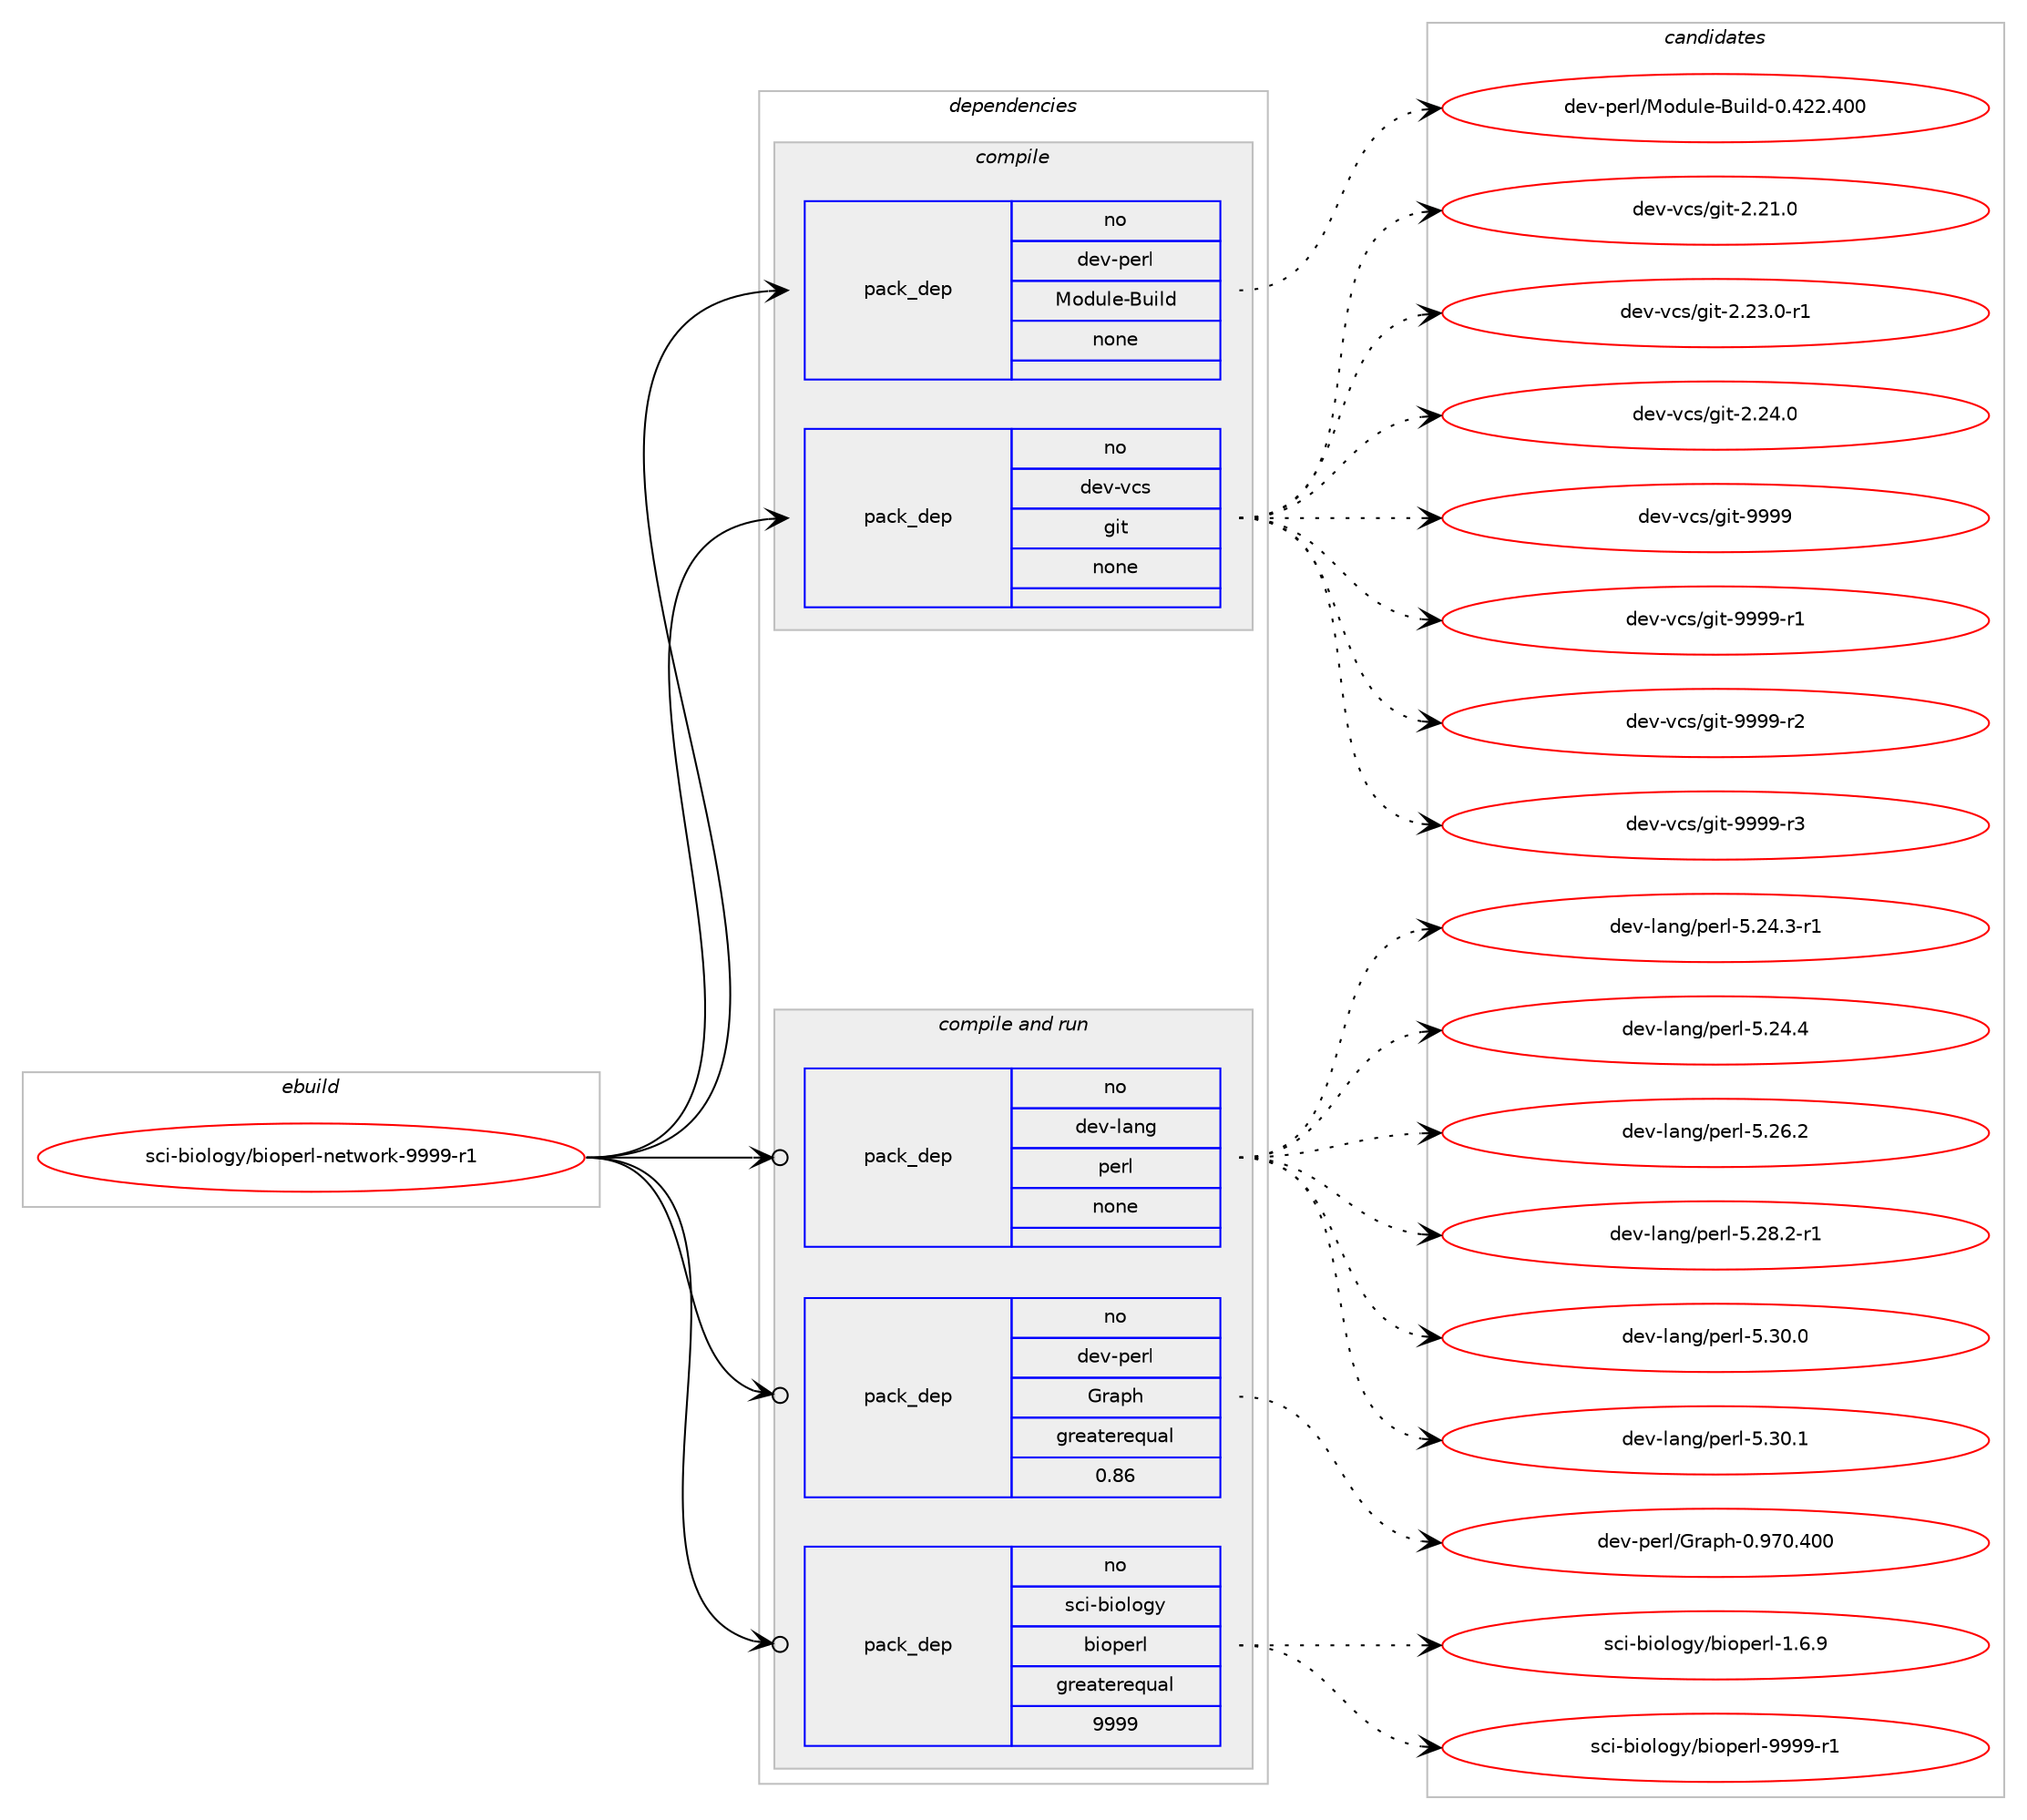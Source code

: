 digraph prolog {

# *************
# Graph options
# *************

newrank=true;
concentrate=true;
compound=true;
graph [rankdir=LR,fontname=Helvetica,fontsize=10,ranksep=1.5];#, ranksep=2.5, nodesep=0.2];
edge  [arrowhead=vee];
node  [fontname=Helvetica,fontsize=10];

# **********
# The ebuild
# **********

subgraph cluster_leftcol {
color=gray;
rank=same;
label=<<i>ebuild</i>>;
id [label="sci-biology/bioperl-network-9999-r1", color=red, width=4, href="../sci-biology/bioperl-network-9999-r1.svg"];
}

# ****************
# The dependencies
# ****************

subgraph cluster_midcol {
color=gray;
label=<<i>dependencies</i>>;
subgraph cluster_compile {
fillcolor="#eeeeee";
style=filled;
label=<<i>compile</i>>;
subgraph pack628195 {
dependency849802 [label=<<TABLE BORDER="0" CELLBORDER="1" CELLSPACING="0" CELLPADDING="4" WIDTH="220"><TR><TD ROWSPAN="6" CELLPADDING="30">pack_dep</TD></TR><TR><TD WIDTH="110">no</TD></TR><TR><TD>dev-perl</TD></TR><TR><TD>Module-Build</TD></TR><TR><TD>none</TD></TR><TR><TD></TD></TR></TABLE>>, shape=none, color=blue];
}
id:e -> dependency849802:w [weight=20,style="solid",arrowhead="vee"];
subgraph pack628196 {
dependency849803 [label=<<TABLE BORDER="0" CELLBORDER="1" CELLSPACING="0" CELLPADDING="4" WIDTH="220"><TR><TD ROWSPAN="6" CELLPADDING="30">pack_dep</TD></TR><TR><TD WIDTH="110">no</TD></TR><TR><TD>dev-vcs</TD></TR><TR><TD>git</TD></TR><TR><TD>none</TD></TR><TR><TD></TD></TR></TABLE>>, shape=none, color=blue];
}
id:e -> dependency849803:w [weight=20,style="solid",arrowhead="vee"];
}
subgraph cluster_compileandrun {
fillcolor="#eeeeee";
style=filled;
label=<<i>compile and run</i>>;
subgraph pack628197 {
dependency849804 [label=<<TABLE BORDER="0" CELLBORDER="1" CELLSPACING="0" CELLPADDING="4" WIDTH="220"><TR><TD ROWSPAN="6" CELLPADDING="30">pack_dep</TD></TR><TR><TD WIDTH="110">no</TD></TR><TR><TD>dev-lang</TD></TR><TR><TD>perl</TD></TR><TR><TD>none</TD></TR><TR><TD></TD></TR></TABLE>>, shape=none, color=blue];
}
id:e -> dependency849804:w [weight=20,style="solid",arrowhead="odotvee"];
subgraph pack628198 {
dependency849805 [label=<<TABLE BORDER="0" CELLBORDER="1" CELLSPACING="0" CELLPADDING="4" WIDTH="220"><TR><TD ROWSPAN="6" CELLPADDING="30">pack_dep</TD></TR><TR><TD WIDTH="110">no</TD></TR><TR><TD>dev-perl</TD></TR><TR><TD>Graph</TD></TR><TR><TD>greaterequal</TD></TR><TR><TD>0.86</TD></TR></TABLE>>, shape=none, color=blue];
}
id:e -> dependency849805:w [weight=20,style="solid",arrowhead="odotvee"];
subgraph pack628199 {
dependency849806 [label=<<TABLE BORDER="0" CELLBORDER="1" CELLSPACING="0" CELLPADDING="4" WIDTH="220"><TR><TD ROWSPAN="6" CELLPADDING="30">pack_dep</TD></TR><TR><TD WIDTH="110">no</TD></TR><TR><TD>sci-biology</TD></TR><TR><TD>bioperl</TD></TR><TR><TD>greaterequal</TD></TR><TR><TD>9999</TD></TR></TABLE>>, shape=none, color=blue];
}
id:e -> dependency849806:w [weight=20,style="solid",arrowhead="odotvee"];
}
subgraph cluster_run {
fillcolor="#eeeeee";
style=filled;
label=<<i>run</i>>;
}
}

# **************
# The candidates
# **************

subgraph cluster_choices {
rank=same;
color=gray;
label=<<i>candidates</i>>;

subgraph choice628195 {
color=black;
nodesep=1;
choice100101118451121011141084777111100117108101456611710510810045484652505046524848 [label="dev-perl/Module-Build-0.422.400", color=red, width=4,href="../dev-perl/Module-Build-0.422.400.svg"];
dependency849802:e -> choice100101118451121011141084777111100117108101456611710510810045484652505046524848:w [style=dotted,weight="100"];
}
subgraph choice628196 {
color=black;
nodesep=1;
choice10010111845118991154710310511645504650494648 [label="dev-vcs/git-2.21.0", color=red, width=4,href="../dev-vcs/git-2.21.0.svg"];
choice100101118451189911547103105116455046505146484511449 [label="dev-vcs/git-2.23.0-r1", color=red, width=4,href="../dev-vcs/git-2.23.0-r1.svg"];
choice10010111845118991154710310511645504650524648 [label="dev-vcs/git-2.24.0", color=red, width=4,href="../dev-vcs/git-2.24.0.svg"];
choice1001011184511899115471031051164557575757 [label="dev-vcs/git-9999", color=red, width=4,href="../dev-vcs/git-9999.svg"];
choice10010111845118991154710310511645575757574511449 [label="dev-vcs/git-9999-r1", color=red, width=4,href="../dev-vcs/git-9999-r1.svg"];
choice10010111845118991154710310511645575757574511450 [label="dev-vcs/git-9999-r2", color=red, width=4,href="../dev-vcs/git-9999-r2.svg"];
choice10010111845118991154710310511645575757574511451 [label="dev-vcs/git-9999-r3", color=red, width=4,href="../dev-vcs/git-9999-r3.svg"];
dependency849803:e -> choice10010111845118991154710310511645504650494648:w [style=dotted,weight="100"];
dependency849803:e -> choice100101118451189911547103105116455046505146484511449:w [style=dotted,weight="100"];
dependency849803:e -> choice10010111845118991154710310511645504650524648:w [style=dotted,weight="100"];
dependency849803:e -> choice1001011184511899115471031051164557575757:w [style=dotted,weight="100"];
dependency849803:e -> choice10010111845118991154710310511645575757574511449:w [style=dotted,weight="100"];
dependency849803:e -> choice10010111845118991154710310511645575757574511450:w [style=dotted,weight="100"];
dependency849803:e -> choice10010111845118991154710310511645575757574511451:w [style=dotted,weight="100"];
}
subgraph choice628197 {
color=black;
nodesep=1;
choice100101118451089711010347112101114108455346505246514511449 [label="dev-lang/perl-5.24.3-r1", color=red, width=4,href="../dev-lang/perl-5.24.3-r1.svg"];
choice10010111845108971101034711210111410845534650524652 [label="dev-lang/perl-5.24.4", color=red, width=4,href="../dev-lang/perl-5.24.4.svg"];
choice10010111845108971101034711210111410845534650544650 [label="dev-lang/perl-5.26.2", color=red, width=4,href="../dev-lang/perl-5.26.2.svg"];
choice100101118451089711010347112101114108455346505646504511449 [label="dev-lang/perl-5.28.2-r1", color=red, width=4,href="../dev-lang/perl-5.28.2-r1.svg"];
choice10010111845108971101034711210111410845534651484648 [label="dev-lang/perl-5.30.0", color=red, width=4,href="../dev-lang/perl-5.30.0.svg"];
choice10010111845108971101034711210111410845534651484649 [label="dev-lang/perl-5.30.1", color=red, width=4,href="../dev-lang/perl-5.30.1.svg"];
dependency849804:e -> choice100101118451089711010347112101114108455346505246514511449:w [style=dotted,weight="100"];
dependency849804:e -> choice10010111845108971101034711210111410845534650524652:w [style=dotted,weight="100"];
dependency849804:e -> choice10010111845108971101034711210111410845534650544650:w [style=dotted,weight="100"];
dependency849804:e -> choice100101118451089711010347112101114108455346505646504511449:w [style=dotted,weight="100"];
dependency849804:e -> choice10010111845108971101034711210111410845534651484648:w [style=dotted,weight="100"];
dependency849804:e -> choice10010111845108971101034711210111410845534651484649:w [style=dotted,weight="100"];
}
subgraph choice628198 {
color=black;
nodesep=1;
choice1001011184511210111410847711149711210445484657554846524848 [label="dev-perl/Graph-0.970.400", color=red, width=4,href="../dev-perl/Graph-0.970.400.svg"];
dependency849805:e -> choice1001011184511210111410847711149711210445484657554846524848:w [style=dotted,weight="100"];
}
subgraph choice628199 {
color=black;
nodesep=1;
choice1159910545981051111081111031214798105111112101114108454946544657 [label="sci-biology/bioperl-1.6.9", color=red, width=4,href="../sci-biology/bioperl-1.6.9.svg"];
choice115991054598105111108111103121479810511111210111410845575757574511449 [label="sci-biology/bioperl-9999-r1", color=red, width=4,href="../sci-biology/bioperl-9999-r1.svg"];
dependency849806:e -> choice1159910545981051111081111031214798105111112101114108454946544657:w [style=dotted,weight="100"];
dependency849806:e -> choice115991054598105111108111103121479810511111210111410845575757574511449:w [style=dotted,weight="100"];
}
}

}
